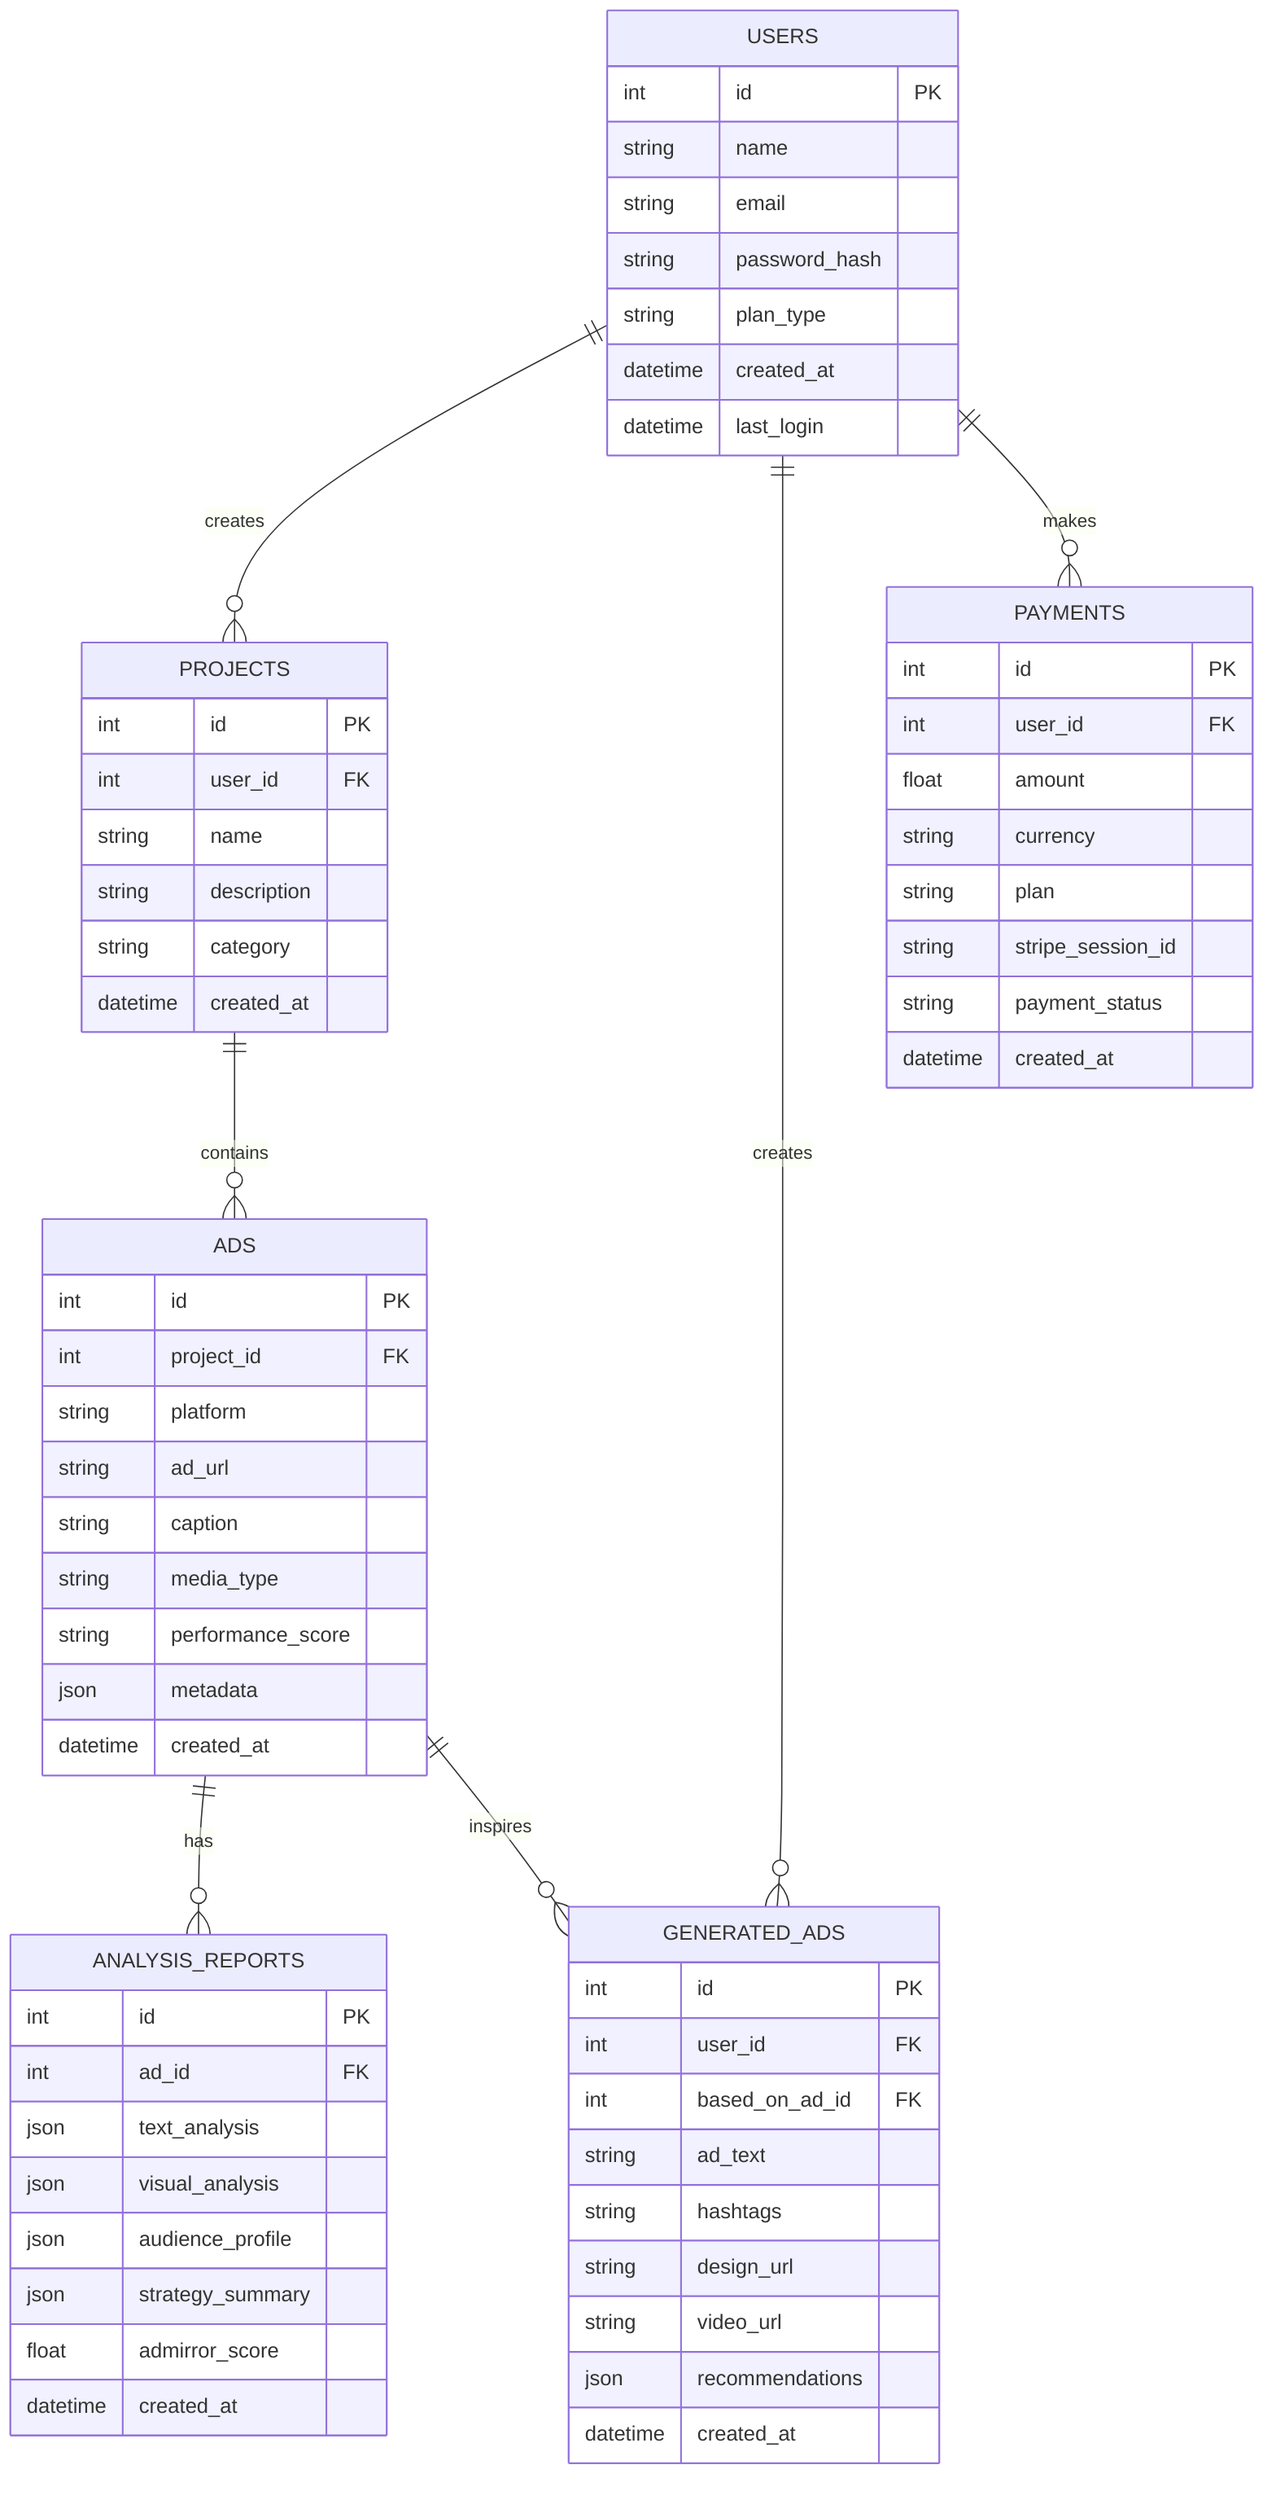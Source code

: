 erDiagram
    USERS {
        int id PK
        string name
        string email
        string password_hash
        string plan_type
        datetime created_at
        datetime last_login
    }

    PROJECTS {
        int id PK
        int user_id FK
        string name
        string description
        string category
        datetime created_at
    }

    ADS {
        int id PK
        int project_id FK
        string platform
        string ad_url
        string caption
        string media_type
        string performance_score
        json metadata
        datetime created_at
    }

    ANALYSIS_REPORTS {
        int id PK
        int ad_id FK
        json text_analysis
        json visual_analysis
        json audience_profile
        json strategy_summary
        float admirror_score
        datetime created_at
    }

    GENERATED_ADS {
        int id PK
        int user_id FK
        int based_on_ad_id FK
        string ad_text
        string hashtags
        string design_url
        string video_url
        json recommendations
        datetime created_at
    }

    PAYMENTS {
        int id PK
        int user_id FK
        float amount
        string currency
        string plan
        string stripe_session_id
        string payment_status
        datetime created_at
    }

    USERS ||--o{ PROJECTS : "creates"
    PROJECTS ||--o{ ADS : "contains"
    ADS ||--o{ ANALYSIS_REPORTS : "has"
    USERS ||--o{ GENERATED_ADS : "creates"
    ADS ||--o{ GENERATED_ADS : "inspires"
    USERS ||--o{ PAYMENTS : "makes"